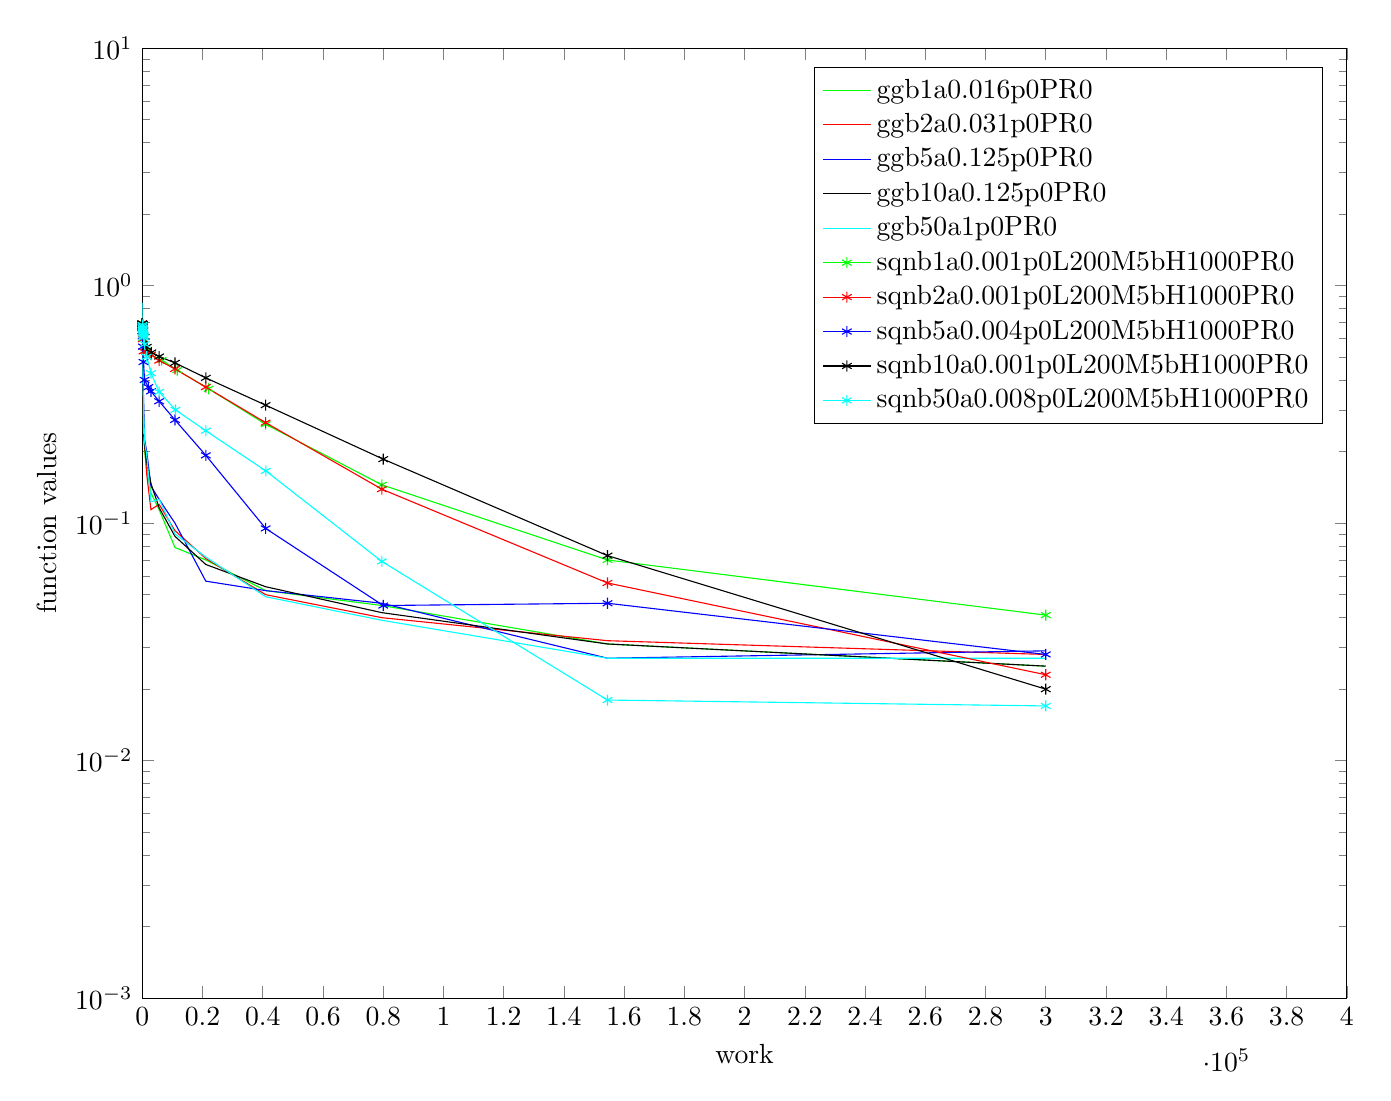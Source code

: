 % This file was created by matlab2tikz v0.4.6 running on MATLAB 8.2.
% Copyright (c) 2008--2014, Nico Schlömer <nico.schloemer@gmail.com>
% All rights reserved.
% Minimal pgfplots version: 1.3
% 
% The latest updates can be retrieved from
%   http://www.mathworks.com/matlabcentral/fileexchange/22022-matlab2tikz
% where you can also make suggestions and rate matlab2tikz.
% 
%
% defining custom colors
\definecolor{mycolor1}{rgb}{0.0,1.0,1.0}%
%
\begin{tikzpicture}

\begin{axis}[%
width=6.023in,
height=4.75in,
scale only axis,
xmin=0,
xmax=400000,
xlabel={work},
ymode=log,
ymin=0.001,
ymax=10,
yminorticks=true,
ylabel={function values},
legend style={draw=black,fill=white,legend cell align=left}
]
\addplot [color=green,solid]
  table[row sep=crcr]{
1	0.714	\\
2	0.696	\\
4	0.67	\\
7	0.614	\\
14	0.609	\\
28	0.542	\\
54	0.507	\\
104	0.384	\\
202	0.311	\\
393	0.248	\\
763	0.201	\\
1482	0.169	\\
2879	0.134	\\
5591	0.114	\\
10859	0.079	\\
21088	0.07	\\
40956	0.052	\\
79539	0.045	\\
154473	0.031	\\
300000	0.025	\\
};
\addlegendentry{ggb1a0.016p0PR0};

\addplot [color=red,solid]
  table[row sep=crcr]{
2	0.717	\\
4	0.693	\\
6	0.67	\\
8	0.65	\\
14	0.586	\\
28	0.555	\\
54	0.425	\\
104	0.422	\\
202	0.319	\\
394	0.28	\\
764	0.215	\\
1482	0.16	\\
2880	0.114	\\
5592	0.12	\\
10860	0.093	\\
21088	0.071	\\
40956	0.05	\\
79540	0.04	\\
154474	0.032	\\
300000	0.028	\\
};
\addlegendentry{ggb2a0.031p0PR0};

\addplot [color=blue,solid]
  table[row sep=crcr]{
5	0.675	\\
10	0.696	\\
15	0.674	\\
20	0.636	\\
25	0.603	\\
30	0.574	\\
55	0.58	\\
105	0.45	\\
205	0.386	\\
395	0.346	\\
765	0.225	\\
1485	0.2	\\
2880	0.143	\\
5595	0.126	\\
10860	0.1	\\
21090	0.057	\\
40960	0.052	\\
79540	0.046	\\
154475	0.027	\\
300000	0.029	\\
};
\addlegendentry{ggb5a0.125p0PR0};

\addplot [color=black,solid]
  table[row sep=crcr]{
10	0.625	\\
20	0.535	\\
30	0.526	\\
40	0.508	\\
50	0.508	\\
60	0.479	\\
70	0.452	\\
110	0.356	\\
210	0.288	\\
400	0.251	\\
770	0.213	\\
1490	0.18	\\
2880	0.147	\\
5600	0.116	\\
10860	0.088	\\
21090	0.067	\\
40960	0.054	\\
79540	0.042	\\
154480	0.031	\\
300000	0.025	\\
};
\addlegendentry{ggb10a0.125p0PR0};

\addplot [color=mycolor1,solid]
  table[row sep=crcr]{
50	0.849	\\
100	0.501	\\
150	0.471	\\
200	0.451	\\
250	0.393	\\
300	0.343	\\
350	0.359	\\
400	0.327	\\
450	0.237	\\
500	0.281	\\
800	0.219	\\
1500	0.192	\\
2900	0.123	\\
5600	0.126	\\
10900	0.09	\\
21100	0.072	\\
41000	0.049	\\
79550	0.039	\\
154500	0.027	\\
300000	0.027	\\
};
\addlegendentry{ggb50a1p0PR0};

\addplot [color=green,solid,mark=asterisk,mark options={solid}]
  table[row sep=crcr]{
1	0.694	\\
2	0.692	\\
4	0.688	\\
7	0.68	\\
14	0.678	\\
28	0.664	\\
54	0.643	\\
104	0.599	\\
1220	0.531	\\
1241	0.531	\\
1262	0.53	\\
1493	0.528	\\
2879	0.512	\\
6420	0.486	\\
11620	0.441	\\
22020	0.368	\\
40959	0.261	\\
79556	0.145	\\
154477	0.07	\\
300014	0.041	\\
};
\addlegendentry{sqnb1a0.001p0L200M5bH1000PR0};

\addplot [color=red,solid,mark=asterisk,mark options={solid}]
  table[row sep=crcr]{
2	0.693	\\
4	0.692	\\
6	0.69	\\
8	0.688	\\
14	0.685	\\
28	0.674	\\
54	0.659	\\
104	0.636	\\
202	0.595	\\
394	0.529	\\
1420	0.528	\\
1486	0.527	\\
2894	0.512	\\
5600	0.484	\\
10868	0.446	\\
21096	0.374	\\
40958	0.265	\\
79550	0.139	\\
154490	0.056	\\
300004	0.023	\\
};
\addlegendentry{sqnb2a0.001p0L200M5bH1000PR0};

\addplot [color=blue,solid,mark=asterisk,mark options={solid}]
  table[row sep=crcr]{
5	0.689	\\
10	0.681	\\
15	0.679	\\
20	0.673	\\
25	0.667	\\
30	0.665	\\
55	0.645	\\
105	0.613	\\
205	0.554	\\
395	0.477	\\
765	0.401	\\
2020	0.374	\\
2895	0.359	\\
5595	0.326	\\
10870	0.272	\\
21095	0.193	\\
40970	0.095	\\
80020	0.045	\\
154495	0.046	\\
300020	0.028	\\
};
\addlegendentry{sqnb5a0.004p0L200M5bH1000PR0};

\addplot [color=black,solid,mark=asterisk,mark options={solid}]
  table[row sep=crcr]{
10	0.692	\\
20	0.691	\\
30	0.689	\\
40	0.688	\\
50	0.688	\\
60	0.686	\\
70	0.686	\\
110	0.68	\\
210	0.668	\\
400	0.648	\\
770	0.609	\\
1490	0.552	\\
3020	0.523	\\
5600	0.503	\\
10860	0.473	\\
21100	0.409	\\
40960	0.314	\\
80020	0.186	\\
154490	0.073	\\
300020	0.02	\\
};
\addlegendentry{sqnb10a0.001p0L200M5bH1000PR0};

\addplot [color=mycolor1,solid,mark=asterisk,mark options={solid}]
  table[row sep=crcr]{
50	0.683	\\
100	0.674	\\
150	0.664	\\
200	0.657	\\
250	0.648	\\
300	0.637	\\
350	0.628	\\
400	0.621	\\
450	0.613	\\
500	0.606	\\
800	0.567	\\
1500	0.502	\\
2900	0.428	\\
5600	0.357	\\
11020	0.3	\\
21100	0.245	\\
41020	0.166	\\
79560	0.069	\\
154490	0.018	\\
300010	0.017	\\
};
\addlegendentry{sqnb50a0.008p0L200M5bH1000PR0};

\end{axis}
\end{tikzpicture}%